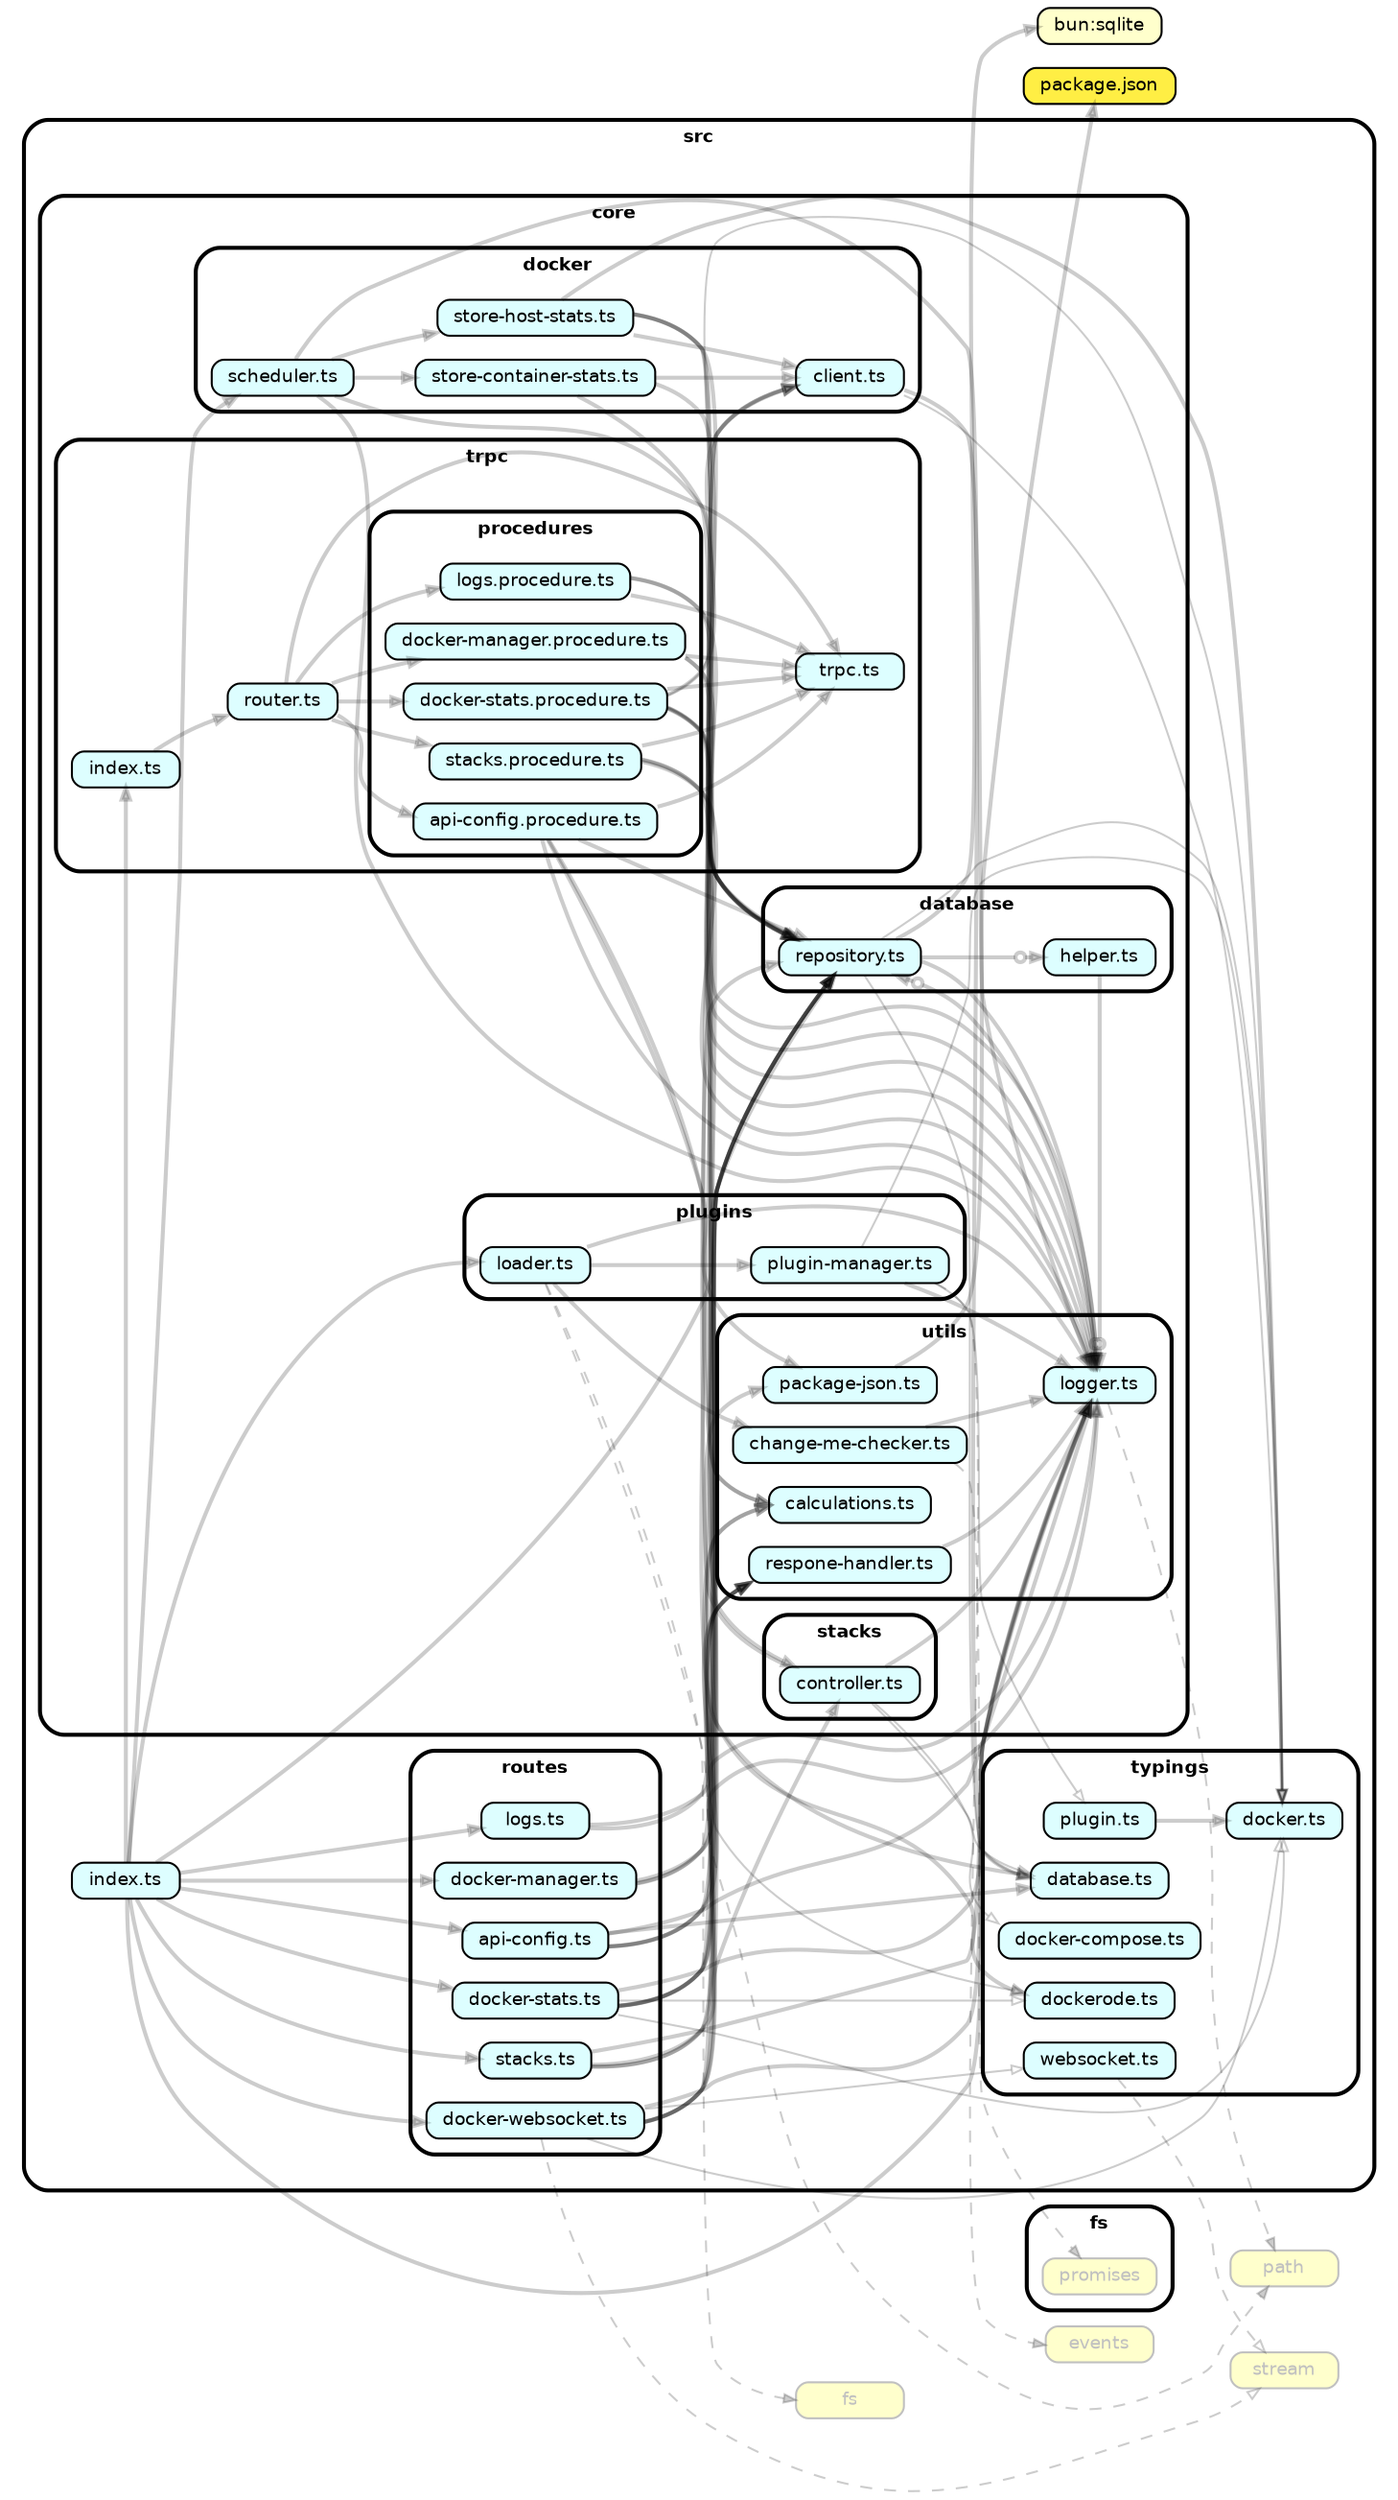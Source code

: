 strict digraph "dependency-cruiser output"{
    rankdir="LR" splines="true" overlap="false" nodesep="0.16" ranksep="0.18" fontname="Helvetica-bold" fontsize="9" style="rounded,bold,filled" fillcolor="#ffffff" compound="true"
    node [shape="box" style="rounded, filled" height="0.2" color="black" fillcolor="#ffffcc" fontcolor="black" fontname="Helvetica" fontsize="9"]
    edge [arrowhead="normal" arrowsize="0.6" penwidth="2.0" color="#00000033" fontname="Helvetica" fontsize="9"]

    "bun:sqlite" [label=<bun:sqlite> tooltip="bun:sqlite" ]
    "events" [label=<events> tooltip="events" URL="https://nodejs.org/api/events.html" color="grey" fontcolor="grey"]
    "fs" [label=<fs> tooltip="fs" URL="https://nodejs.org/api/fs.html" color="grey" fontcolor="grey"]
    subgraph "cluster_fs" {label="fs" "fs/promises" [label=<promises> tooltip="promises" URL="https://nodejs.org/api/fs.html" color="grey" fontcolor="grey"] }
    "package.json" [label=<package.json> tooltip="package.json" URL="package.json" fillcolor="#ffee44"]
    "path" [label=<path> tooltip="path" URL="https://nodejs.org/api/path.html" color="grey" fontcolor="grey"]
    subgraph "cluster_src" {label="src" subgraph "cluster_src/core" {label="core" subgraph "cluster_src/core/database" {label="database" "src/core/database/helper.ts" [label=<helper.ts> tooltip="helper.ts" URL="src/core/database/helper.ts" fillcolor="#ddfeff"] } } }
    "src/core/database/helper.ts" -> "src/core/utils/logger.ts" [arrowhead="normalnoneodot"]
    subgraph "cluster_src" {label="src" subgraph "cluster_src/core" {label="core" subgraph "cluster_src/core/database" {label="database" "src/core/database/repository.ts" [label=<repository.ts> tooltip="repository.ts" URL="src/core/database/repository.ts" fillcolor="#ddfeff"] } } }
    "src/core/database/repository.ts" -> "src/core/database/helper.ts" [arrowhead="normalnoneodot"]
    "src/core/database/repository.ts" -> "src/core/utils/logger.ts" [arrowhead="normalnoneodot"]
    "src/core/database/repository.ts" -> "src/typings/database.ts" [arrowhead="onormal" penwidth="1.0"]
    "src/core/database/repository.ts" -> "src/typings/docker.ts" [arrowhead="onormal" penwidth="1.0"]
    "src/core/database/repository.ts" -> "bun:sqlite"
    subgraph "cluster_src" {label="src" subgraph "cluster_src/core" {label="core" subgraph "cluster_src/core/docker" {label="docker" "src/core/docker/client.ts" [label=<client.ts> tooltip="client.ts" URL="src/core/docker/client.ts" fillcolor="#ddfeff"] } } }
    "src/core/docker/client.ts" -> "src/core/utils/logger.ts"
    "src/core/docker/client.ts" -> "src/typings/docker.ts" [arrowhead="onormal" penwidth="1.0"]
    subgraph "cluster_src" {label="src" subgraph "cluster_src/core" {label="core" subgraph "cluster_src/core/docker" {label="docker" "src/core/docker/scheduler.ts" [label=<scheduler.ts> tooltip="scheduler.ts" URL="src/core/docker/scheduler.ts" fillcolor="#ddfeff"] } } }
    "src/core/docker/scheduler.ts" -> "src/core/database/repository.ts"
    "src/core/docker/scheduler.ts" -> "src/core/docker/store-host-stats.ts"
    "src/core/docker/scheduler.ts" -> "src/core/docker/store-container-stats.ts"
    "src/core/docker/scheduler.ts" -> "src/core/utils/logger.ts"
    "src/core/docker/scheduler.ts" -> "src/typings/database.ts"
    subgraph "cluster_src" {label="src" subgraph "cluster_src/core" {label="core" subgraph "cluster_src/core/docker" {label="docker" "src/core/docker/store-container-stats.ts" [label=<store-container-stats.ts> tooltip="store-container-stats.ts" URL="src/core/docker/store-container-stats.ts" fillcolor="#ddfeff"] } } }
    "src/core/docker/store-container-stats.ts" -> "src/core/database/repository.ts"
    "src/core/docker/store-container-stats.ts" -> "src/core/docker/client.ts"
    "src/core/docker/store-container-stats.ts" -> "src/core/utils/calculations.ts"
    subgraph "cluster_src" {label="src" subgraph "cluster_src/core" {label="core" subgraph "cluster_src/core/docker" {label="docker" "src/core/docker/store-host-stats.ts" [label=<store-host-stats.ts> tooltip="store-host-stats.ts" URL="src/core/docker/store-host-stats.ts" fillcolor="#ddfeff"] } } }
    "src/core/docker/store-host-stats.ts" -> "src/core/database/repository.ts"
    "src/core/docker/store-host-stats.ts" -> "src/core/docker/client.ts"
    "src/core/docker/store-host-stats.ts" -> "src/core/utils/logger.ts"
    "src/core/docker/store-host-stats.ts" -> "src/typings/docker.ts"
    "src/core/docker/store-host-stats.ts" -> "src/typings/dockerode.ts"
    subgraph "cluster_src" {label="src" subgraph "cluster_src/core" {label="core" subgraph "cluster_src/core/plugins" {label="plugins" "src/core/plugins/loader.ts" [label=<loader.ts> tooltip="loader.ts" URL="src/core/plugins/loader.ts" fillcolor="#ddfeff"] } } }
    "src/core/plugins/loader.ts" -> "src/core/utils/change-me-checker.ts"
    "src/core/plugins/loader.ts" -> "src/core/utils/logger.ts"
    "src/core/plugins/loader.ts" -> "src/core/plugins/plugin-manager.ts"
    "src/core/plugins/loader.ts" -> "fs" [style="dashed" penwidth="1.0"]
    "src/core/plugins/loader.ts" -> "path" [style="dashed" penwidth="1.0"]
    subgraph "cluster_src" {label="src" subgraph "cluster_src/core" {label="core" subgraph "cluster_src/core/plugins" {label="plugins" "src/core/plugins/plugin-manager.ts" [label=<plugin-manager.ts> tooltip="plugin-manager.ts" URL="src/core/plugins/plugin-manager.ts" fillcolor="#ddfeff"] } } }
    "src/core/plugins/plugin-manager.ts" -> "src/core/utils/logger.ts"
    "src/core/plugins/plugin-manager.ts" -> "src/typings/docker.ts" [arrowhead="onormal" penwidth="1.0"]
    "src/core/plugins/plugin-manager.ts" -> "src/typings/plugin.ts" [arrowhead="onormal" penwidth="1.0"]
    "src/core/plugins/plugin-manager.ts" -> "events" [style="dashed" penwidth="1.0"]
    subgraph "cluster_src" {label="src" subgraph "cluster_src/core" {label="core" subgraph "cluster_src/core/stacks" {label="stacks" "src/core/stacks/controller.ts" [label=<controller.ts> tooltip="controller.ts" URL="src/core/stacks/controller.ts" fillcolor="#ddfeff"] } } }
    "src/core/stacks/controller.ts" -> "src/core/database/repository.ts"
    "src/core/stacks/controller.ts" -> "src/core/utils/logger.ts"
    "src/core/stacks/controller.ts" -> "src/typings/database.ts" [arrowhead="onormal" penwidth="1.0"]
    "src/core/stacks/controller.ts" -> "src/typings/docker-compose.ts" [arrowhead="onormal" penwidth="1.0"]
    subgraph "cluster_src" {label="src" subgraph "cluster_src/core" {label="core" subgraph "cluster_src/core/trpc" {label="trpc" "src/core/trpc/index.ts" [label=<index.ts> tooltip="index.ts" URL="src/core/trpc/index.ts" fillcolor="#ddfeff"] } } }
    "src/core/trpc/index.ts" -> "src/core/trpc/router.ts"
    subgraph "cluster_src" {label="src" subgraph "cluster_src/core" {label="core" subgraph "cluster_src/core/trpc" {label="trpc" subgraph "cluster_src/core/trpc/procedures" {label="procedures" "src/core/trpc/procedures/api-config.procedure.ts" [label=<api-config.procedure.ts> tooltip="api-config.procedure.ts" URL="src/core/trpc/procedures/api-config.procedure.ts" fillcolor="#ddfeff"] } } } }
    "src/core/trpc/procedures/api-config.procedure.ts" -> "src/core/trpc/trpc.ts"
    "src/core/trpc/procedures/api-config.procedure.ts" -> "src/core/database/repository.ts"
    "src/core/trpc/procedures/api-config.procedure.ts" -> "src/core/utils/logger.ts"
    "src/core/trpc/procedures/api-config.procedure.ts" -> "src/core/utils/package-json.ts"
    "src/core/trpc/procedures/api-config.procedure.ts" -> "src/typings/database.ts"
    subgraph "cluster_src" {label="src" subgraph "cluster_src/core" {label="core" subgraph "cluster_src/core/trpc" {label="trpc" subgraph "cluster_src/core/trpc/procedures" {label="procedures" "src/core/trpc/procedures/docker-manager.procedure.ts" [label=<docker-manager.procedure.ts> tooltip="docker-manager.procedure.ts" URL="src/core/trpc/procedures/docker-manager.procedure.ts" fillcolor="#ddfeff"] } } } }
    "src/core/trpc/procedures/docker-manager.procedure.ts" -> "src/core/trpc/trpc.ts"
    "src/core/trpc/procedures/docker-manager.procedure.ts" -> "src/core/database/repository.ts"
    "src/core/trpc/procedures/docker-manager.procedure.ts" -> "src/core/utils/logger.ts"
    subgraph "cluster_src" {label="src" subgraph "cluster_src/core" {label="core" subgraph "cluster_src/core/trpc" {label="trpc" subgraph "cluster_src/core/trpc/procedures" {label="procedures" "src/core/trpc/procedures/docker-stats.procedure.ts" [label=<docker-stats.procedure.ts> tooltip="docker-stats.procedure.ts" URL="src/core/trpc/procedures/docker-stats.procedure.ts" fillcolor="#ddfeff"] } } } }
    "src/core/trpc/procedures/docker-stats.procedure.ts" -> "src/core/trpc/trpc.ts"
    "src/core/trpc/procedures/docker-stats.procedure.ts" -> "src/core/database/repository.ts"
    "src/core/trpc/procedures/docker-stats.procedure.ts" -> "src/core/docker/client.ts"
    "src/core/trpc/procedures/docker-stats.procedure.ts" -> "src/core/utils/calculations.ts"
    "src/core/trpc/procedures/docker-stats.procedure.ts" -> "src/core/utils/logger.ts"
    "src/core/trpc/procedures/docker-stats.procedure.ts" -> "src/typings/docker.ts" [arrowhead="onormal" penwidth="1.0"]
    "src/core/trpc/procedures/docker-stats.procedure.ts" -> "src/typings/dockerode.ts" [arrowhead="onormal" penwidth="1.0"]
    subgraph "cluster_src" {label="src" subgraph "cluster_src/core" {label="core" subgraph "cluster_src/core/trpc" {label="trpc" subgraph "cluster_src/core/trpc/procedures" {label="procedures" "src/core/trpc/procedures/logs.procedure.ts" [label=<logs.procedure.ts> tooltip="logs.procedure.ts" URL="src/core/trpc/procedures/logs.procedure.ts" fillcolor="#ddfeff"] } } } }
    "src/core/trpc/procedures/logs.procedure.ts" -> "src/core/trpc/trpc.ts"
    "src/core/trpc/procedures/logs.procedure.ts" -> "src/core/database/repository.ts"
    "src/core/trpc/procedures/logs.procedure.ts" -> "src/core/utils/logger.ts"
    subgraph "cluster_src" {label="src" subgraph "cluster_src/core" {label="core" subgraph "cluster_src/core/trpc" {label="trpc" subgraph "cluster_src/core/trpc/procedures" {label="procedures" "src/core/trpc/procedures/stacks.procedure.ts" [label=<stacks.procedure.ts> tooltip="stacks.procedure.ts" URL="src/core/trpc/procedures/stacks.procedure.ts" fillcolor="#ddfeff"] } } } }
    "src/core/trpc/procedures/stacks.procedure.ts" -> "src/core/trpc/trpc.ts"
    "src/core/trpc/procedures/stacks.procedure.ts" -> "src/core/database/repository.ts"
    "src/core/trpc/procedures/stacks.procedure.ts" -> "src/core/stacks/controller.ts"
    "src/core/trpc/procedures/stacks.procedure.ts" -> "src/core/utils/logger.ts"
    subgraph "cluster_src" {label="src" subgraph "cluster_src/core" {label="core" subgraph "cluster_src/core/trpc" {label="trpc" "src/core/trpc/router.ts" [label=<router.ts> tooltip="router.ts" URL="src/core/trpc/router.ts" fillcolor="#ddfeff"] } } }
    "src/core/trpc/router.ts" -> "src/core/trpc/procedures/api-config.procedure.ts"
    "src/core/trpc/router.ts" -> "src/core/trpc/procedures/docker-manager.procedure.ts"
    "src/core/trpc/router.ts" -> "src/core/trpc/procedures/docker-stats.procedure.ts"
    "src/core/trpc/router.ts" -> "src/core/trpc/procedures/logs.procedure.ts"
    "src/core/trpc/router.ts" -> "src/core/trpc/procedures/stacks.procedure.ts"
    "src/core/trpc/router.ts" -> "src/core/trpc/trpc.ts"
    subgraph "cluster_src" {label="src" subgraph "cluster_src/core" {label="core" subgraph "cluster_src/core/trpc" {label="trpc" "src/core/trpc/trpc.ts" [label=<trpc.ts> tooltip="trpc.ts" URL="src/core/trpc/trpc.ts" fillcolor="#ddfeff"] } } }
    subgraph "cluster_src" {label="src" subgraph "cluster_src/core" {label="core" subgraph "cluster_src/core/utils" {label="utils" "src/core/utils/calculations.ts" [label=<calculations.ts> tooltip="calculations.ts" URL="src/core/utils/calculations.ts" fillcolor="#ddfeff"] } } }
    subgraph "cluster_src" {label="src" subgraph "cluster_src/core" {label="core" subgraph "cluster_src/core/utils" {label="utils" "src/core/utils/change-me-checker.ts" [label=<change-me-checker.ts> tooltip="change-me-checker.ts" URL="src/core/utils/change-me-checker.ts" fillcolor="#ddfeff"] } } }
    "src/core/utils/change-me-checker.ts" -> "src/core/utils/logger.ts"
    "src/core/utils/change-me-checker.ts" -> "fs/promises" [style="dashed" penwidth="1.0"]
    subgraph "cluster_src" {label="src" subgraph "cluster_src/core" {label="core" subgraph "cluster_src/core/utils" {label="utils" "src/core/utils/logger.ts" [label=<logger.ts> tooltip="logger.ts" URL="src/core/utils/logger.ts" fillcolor="#ddfeff"] } } }
    "src/core/utils/logger.ts" -> "src/core/database/repository.ts" [arrowhead="normalnoneodot"]
    "src/core/utils/logger.ts" -> "path" [style="dashed" penwidth="1.0"]
    subgraph "cluster_src" {label="src" subgraph "cluster_src/core" {label="core" subgraph "cluster_src/core/utils" {label="utils" "src/core/utils/package-json.ts" [label=<package-json.ts> tooltip="package-json.ts" URL="src/core/utils/package-json.ts" fillcolor="#ddfeff"] } } }
    "src/core/utils/package-json.ts" -> "package.json"
    subgraph "cluster_src" {label="src" subgraph "cluster_src/core" {label="core" subgraph "cluster_src/core/utils" {label="utils" "src/core/utils/respone-handler.ts" [label=<respone-handler.ts> tooltip="respone-handler.ts" URL="src/core/utils/respone-handler.ts" fillcolor="#ddfeff"] } } }
    "src/core/utils/respone-handler.ts" -> "src/core/utils/logger.ts"
    subgraph "cluster_src" {label="src" "src/index.ts" [label=<index.ts> tooltip="index.ts" URL="src/index.ts" fillcolor="#ddfeff"] }
    "src/index.ts" -> "src/routes/stacks.ts"
    "src/index.ts" -> "src/core/database/repository.ts"
    "src/index.ts" -> "src/core/docker/scheduler.ts"
    "src/index.ts" -> "src/core/plugins/loader.ts"
    "src/index.ts" -> "src/core/trpc/index.ts"
    "src/index.ts" -> "src/core/utils/logger.ts"
    "src/index.ts" -> "src/routes/api-config.ts"
    "src/index.ts" -> "src/routes/docker-manager.ts"
    "src/index.ts" -> "src/routes/docker-stats.ts"
    "src/index.ts" -> "src/routes/docker-websocket.ts"
    "src/index.ts" -> "src/routes/logs.ts"
    subgraph "cluster_src" {label="src" subgraph "cluster_src/routes" {label="routes" "src/routes/api-config.ts" [label=<api-config.ts> tooltip="api-config.ts" URL="src/routes/api-config.ts" fillcolor="#ddfeff"] } }
    "src/routes/api-config.ts" -> "src/core/database/repository.ts"
    "src/routes/api-config.ts" -> "src/core/utils/logger.ts"
    "src/routes/api-config.ts" -> "src/core/utils/package-json.ts"
    "src/routes/api-config.ts" -> "src/core/utils/respone-handler.ts"
    "src/routes/api-config.ts" -> "src/typings/database.ts"
    subgraph "cluster_src" {label="src" subgraph "cluster_src/routes" {label="routes" "src/routes/docker-manager.ts" [label=<docker-manager.ts> tooltip="docker-manager.ts" URL="src/routes/docker-manager.ts" fillcolor="#ddfeff"] } }
    "src/routes/docker-manager.ts" -> "src/core/database/repository.ts"
    "src/routes/docker-manager.ts" -> "src/core/utils/logger.ts"
    "src/routes/docker-manager.ts" -> "src/core/utils/respone-handler.ts"
    subgraph "cluster_src" {label="src" subgraph "cluster_src/routes" {label="routes" "src/routes/docker-stats.ts" [label=<docker-stats.ts> tooltip="docker-stats.ts" URL="src/routes/docker-stats.ts" fillcolor="#ddfeff"] } }
    "src/routes/docker-stats.ts" -> "src/core/database/repository.ts"
    "src/routes/docker-stats.ts" -> "src/core/docker/client.ts"
    "src/routes/docker-stats.ts" -> "src/core/utils/calculations.ts"
    "src/routes/docker-stats.ts" -> "src/core/utils/logger.ts"
    "src/routes/docker-stats.ts" -> "src/core/utils/respone-handler.ts"
    "src/routes/docker-stats.ts" -> "src/typings/docker.ts" [arrowhead="onormal" penwidth="1.0"]
    "src/routes/docker-stats.ts" -> "src/typings/dockerode.ts" [arrowhead="onormal" penwidth="1.0"]
    subgraph "cluster_src" {label="src" subgraph "cluster_src/routes" {label="routes" "src/routes/docker-websocket.ts" [label=<docker-websocket.ts> tooltip="docker-websocket.ts" URL="src/routes/docker-websocket.ts" fillcolor="#ddfeff"] } }
    "src/routes/docker-websocket.ts" -> "src/core/database/repository.ts"
    "src/routes/docker-websocket.ts" -> "src/core/docker/client.ts"
    "src/routes/docker-websocket.ts" -> "src/core/utils/calculations.ts"
    "src/routes/docker-websocket.ts" -> "src/core/utils/logger.ts"
    "src/routes/docker-websocket.ts" -> "src/core/utils/respone-handler.ts"
    "src/routes/docker-websocket.ts" -> "src/typings/docker.ts" [arrowhead="onormal" penwidth="1.0"]
    "src/routes/docker-websocket.ts" -> "src/typings/websocket.ts" [arrowhead="onormal" penwidth="1.0"]
    "src/routes/docker-websocket.ts" -> "stream" [style="dashed" penwidth="1.0" arrowhead="onormal"]
    subgraph "cluster_src" {label="src" subgraph "cluster_src/routes" {label="routes" "src/routes/logs.ts" [label=<logs.ts> tooltip="logs.ts" URL="src/routes/logs.ts" fillcolor="#ddfeff"] } }
    "src/routes/logs.ts" -> "src/core/database/repository.ts"
    "src/routes/logs.ts" -> "src/core/utils/logger.ts"
    subgraph "cluster_src" {label="src" subgraph "cluster_src/routes" {label="routes" "src/routes/stacks.ts" [label=<stacks.ts> tooltip="stacks.ts" URL="src/routes/stacks.ts" fillcolor="#ddfeff"] } }
    "src/routes/stacks.ts" -> "src/core/database/repository.ts"
    "src/routes/stacks.ts" -> "src/core/stacks/controller.ts"
    "src/routes/stacks.ts" -> "src/core/utils/logger.ts"
    "src/routes/stacks.ts" -> "src/core/utils/respone-handler.ts"
    subgraph "cluster_src" {label="src" subgraph "cluster_src/typings" {label="typings" "src/typings/database.ts" [label=<database.ts> tooltip="database.ts" URL="src/typings/database.ts" fillcolor="#ddfeff"] } }
    subgraph "cluster_src" {label="src" subgraph "cluster_src/typings" {label="typings" "src/typings/docker-compose.ts" [label=<docker-compose.ts> tooltip="docker-compose.ts" URL="src/typings/docker-compose.ts" fillcolor="#ddfeff"] } }
    subgraph "cluster_src" {label="src" subgraph "cluster_src/typings" {label="typings" "src/typings/docker.ts" [label=<docker.ts> tooltip="docker.ts" URL="src/typings/docker.ts" fillcolor="#ddfeff"] } }
    subgraph "cluster_src" {label="src" subgraph "cluster_src/typings" {label="typings" "src/typings/dockerode.ts" [label=<dockerode.ts> tooltip="dockerode.ts" URL="src/typings/dockerode.ts" fillcolor="#ddfeff"] } }
    subgraph "cluster_src" {label="src" subgraph "cluster_src/typings" {label="typings" "src/typings/plugin.ts" [label=<plugin.ts> tooltip="plugin.ts" URL="src/typings/plugin.ts" fillcolor="#ddfeff"] } }
    "src/typings/plugin.ts" -> "src/typings/docker.ts"
    subgraph "cluster_src" {label="src" subgraph "cluster_src/typings" {label="typings" "src/typings/websocket.ts" [label=<websocket.ts> tooltip="websocket.ts" URL="src/typings/websocket.ts" fillcolor="#ddfeff"] } }
    "src/typings/websocket.ts" -> "stream" [style="dashed" penwidth="1.0" arrowhead="onormal"]
    "stream" [label=<stream> tooltip="stream" URL="https://nodejs.org/api/stream.html" color="grey" fontcolor="grey"]
}
